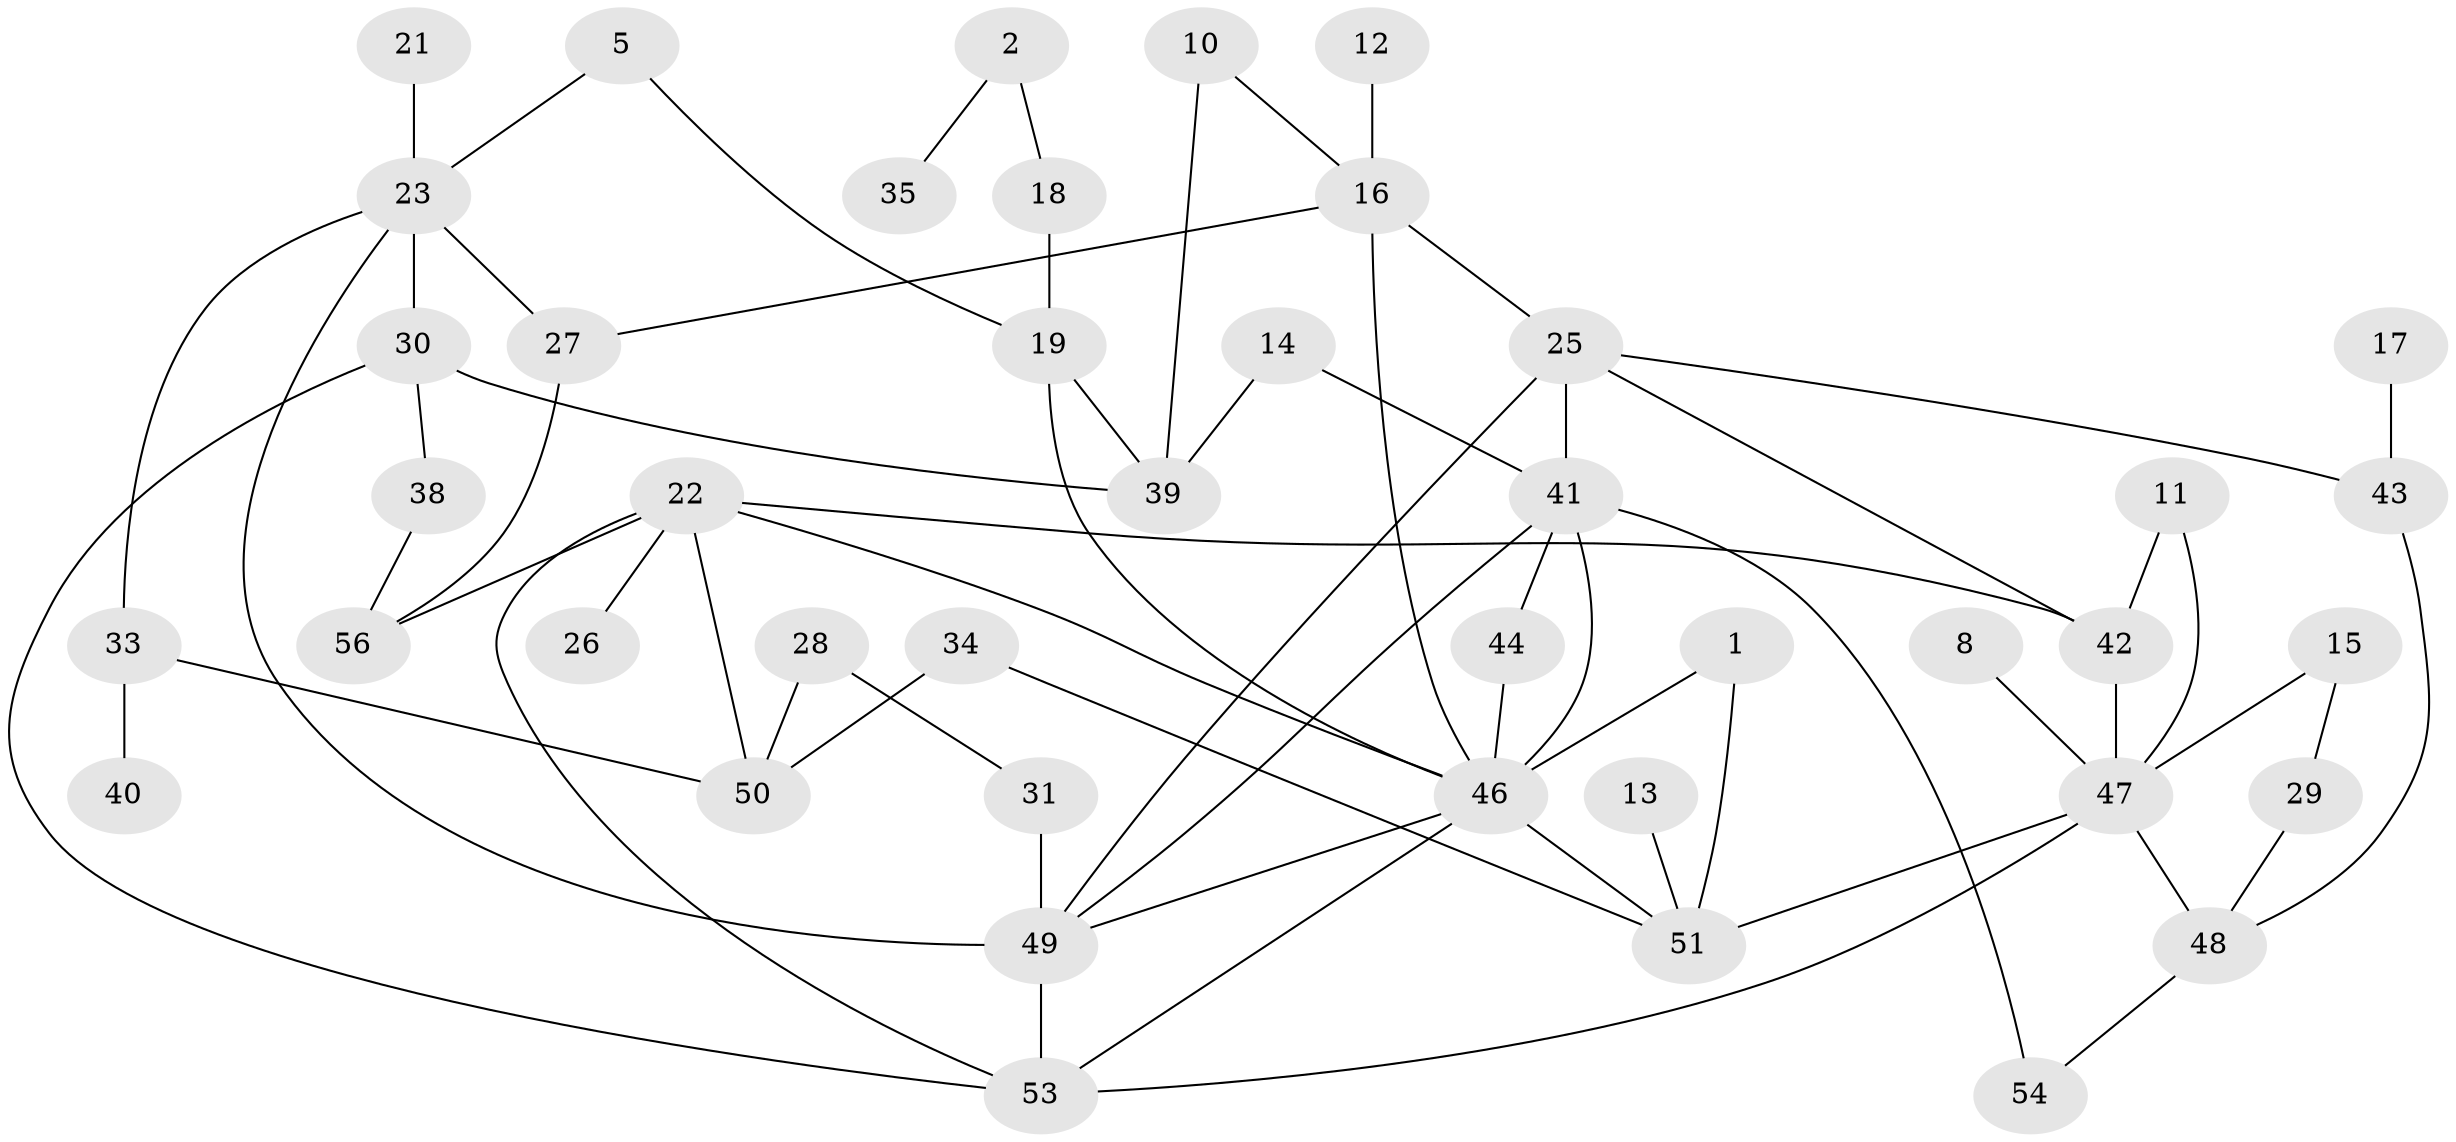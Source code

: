 // original degree distribution, {3: 0.1875, 1: 0.25, 2: 0.25892857142857145, 0: 0.09821428571428571, 4: 0.125, 6: 0.05357142857142857, 5: 0.026785714285714284}
// Generated by graph-tools (version 1.1) at 2025/25/03/09/25 03:25:21]
// undirected, 43 vertices, 67 edges
graph export_dot {
graph [start="1"]
  node [color=gray90,style=filled];
  1;
  2;
  5;
  8;
  10;
  11;
  12;
  13;
  14;
  15;
  16;
  17;
  18;
  19;
  21;
  22;
  23;
  25;
  26;
  27;
  28;
  29;
  30;
  31;
  33;
  34;
  35;
  38;
  39;
  40;
  41;
  42;
  43;
  44;
  46;
  47;
  48;
  49;
  50;
  51;
  53;
  54;
  56;
  1 -- 46 [weight=1.0];
  1 -- 51 [weight=2.0];
  2 -- 18 [weight=1.0];
  2 -- 35 [weight=1.0];
  5 -- 19 [weight=1.0];
  5 -- 23 [weight=1.0];
  8 -- 47 [weight=1.0];
  10 -- 16 [weight=1.0];
  10 -- 39 [weight=1.0];
  11 -- 42 [weight=1.0];
  11 -- 47 [weight=1.0];
  12 -- 16 [weight=1.0];
  13 -- 51 [weight=1.0];
  14 -- 39 [weight=1.0];
  14 -- 41 [weight=1.0];
  15 -- 29 [weight=1.0];
  15 -- 47 [weight=1.0];
  16 -- 25 [weight=1.0];
  16 -- 27 [weight=1.0];
  16 -- 46 [weight=1.0];
  17 -- 43 [weight=1.0];
  18 -- 19 [weight=1.0];
  19 -- 39 [weight=1.0];
  19 -- 46 [weight=1.0];
  21 -- 23 [weight=1.0];
  22 -- 26 [weight=1.0];
  22 -- 42 [weight=1.0];
  22 -- 46 [weight=1.0];
  22 -- 50 [weight=1.0];
  22 -- 53 [weight=1.0];
  22 -- 56 [weight=1.0];
  23 -- 27 [weight=1.0];
  23 -- 30 [weight=1.0];
  23 -- 33 [weight=1.0];
  23 -- 49 [weight=1.0];
  25 -- 41 [weight=1.0];
  25 -- 42 [weight=1.0];
  25 -- 43 [weight=1.0];
  25 -- 49 [weight=1.0];
  27 -- 56 [weight=1.0];
  28 -- 31 [weight=1.0];
  28 -- 50 [weight=1.0];
  29 -- 48 [weight=1.0];
  30 -- 38 [weight=1.0];
  30 -- 39 [weight=1.0];
  30 -- 53 [weight=1.0];
  31 -- 49 [weight=3.0];
  33 -- 40 [weight=1.0];
  33 -- 50 [weight=1.0];
  34 -- 50 [weight=1.0];
  34 -- 51 [weight=1.0];
  38 -- 56 [weight=1.0];
  41 -- 44 [weight=1.0];
  41 -- 46 [weight=2.0];
  41 -- 49 [weight=1.0];
  41 -- 54 [weight=1.0];
  42 -- 47 [weight=1.0];
  43 -- 48 [weight=1.0];
  44 -- 46 [weight=1.0];
  46 -- 49 [weight=1.0];
  46 -- 51 [weight=1.0];
  46 -- 53 [weight=1.0];
  47 -- 48 [weight=1.0];
  47 -- 51 [weight=1.0];
  47 -- 53 [weight=1.0];
  48 -- 54 [weight=1.0];
  49 -- 53 [weight=1.0];
}
